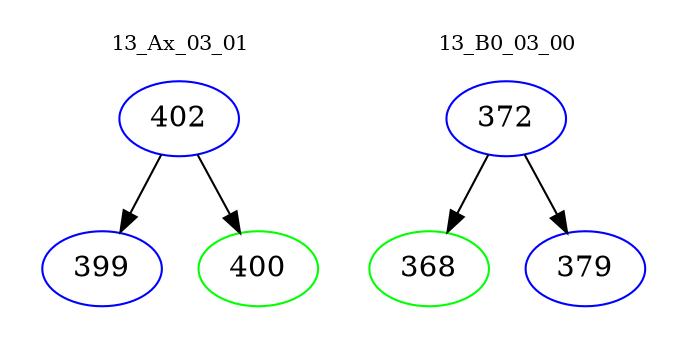 digraph{
subgraph cluster_0 {
color = white
label = "13_Ax_03_01";
fontsize=10;
T0_402 [label="402", color="blue"]
T0_402 -> T0_399 [color="black"]
T0_399 [label="399", color="blue"]
T0_402 -> T0_400 [color="black"]
T0_400 [label="400", color="green"]
}
subgraph cluster_1 {
color = white
label = "13_B0_03_00";
fontsize=10;
T1_372 [label="372", color="blue"]
T1_372 -> T1_368 [color="black"]
T1_368 [label="368", color="green"]
T1_372 -> T1_379 [color="black"]
T1_379 [label="379", color="blue"]
}
}
